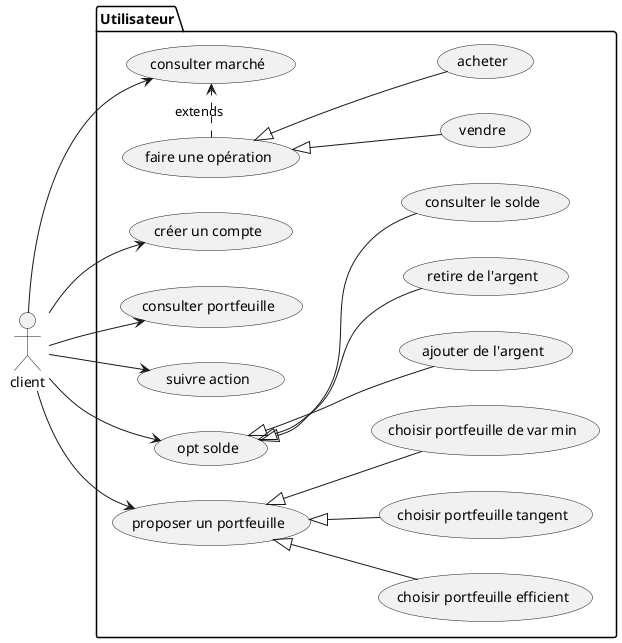 @startuml analyse
left to right direction

' cas d'utilisation'
package Utilisateur as U {
(créer un compte) as (1)
(consulter portfeuille) as (2)
(consulter marché) as (3)
(suivre action) as (4)
(opt solde)  as (5)
(proposer un portfeuille) as (6)
(faire une opération) as (7)
(vendre) as (8)
(acheter) as (9)

(ajouter de l'argent) as (11)
(retire de l'argent) as (12)
(consulter le solde) as (13)
(choisir portfeuille efficient) as (14)
(choisir portfeuille tangent) as (15)
(choisir portfeuille de var min) as (16)
}

' acteur'

actor : client : as c

c --> 1
c --> 2
c --> 3
c --> 4
c --> 5
c --> 6


' heritage '
(7) <|-- (8)
(7) <|-- (9)

(5) <|-- (11)
(5) <|-- (12)
(5) <|-- (13)

(6) <|-- (14)
(6) <|-- (15)
(6) <|-- (16)




' extend'

7 .> 3 : extends




@enduml



